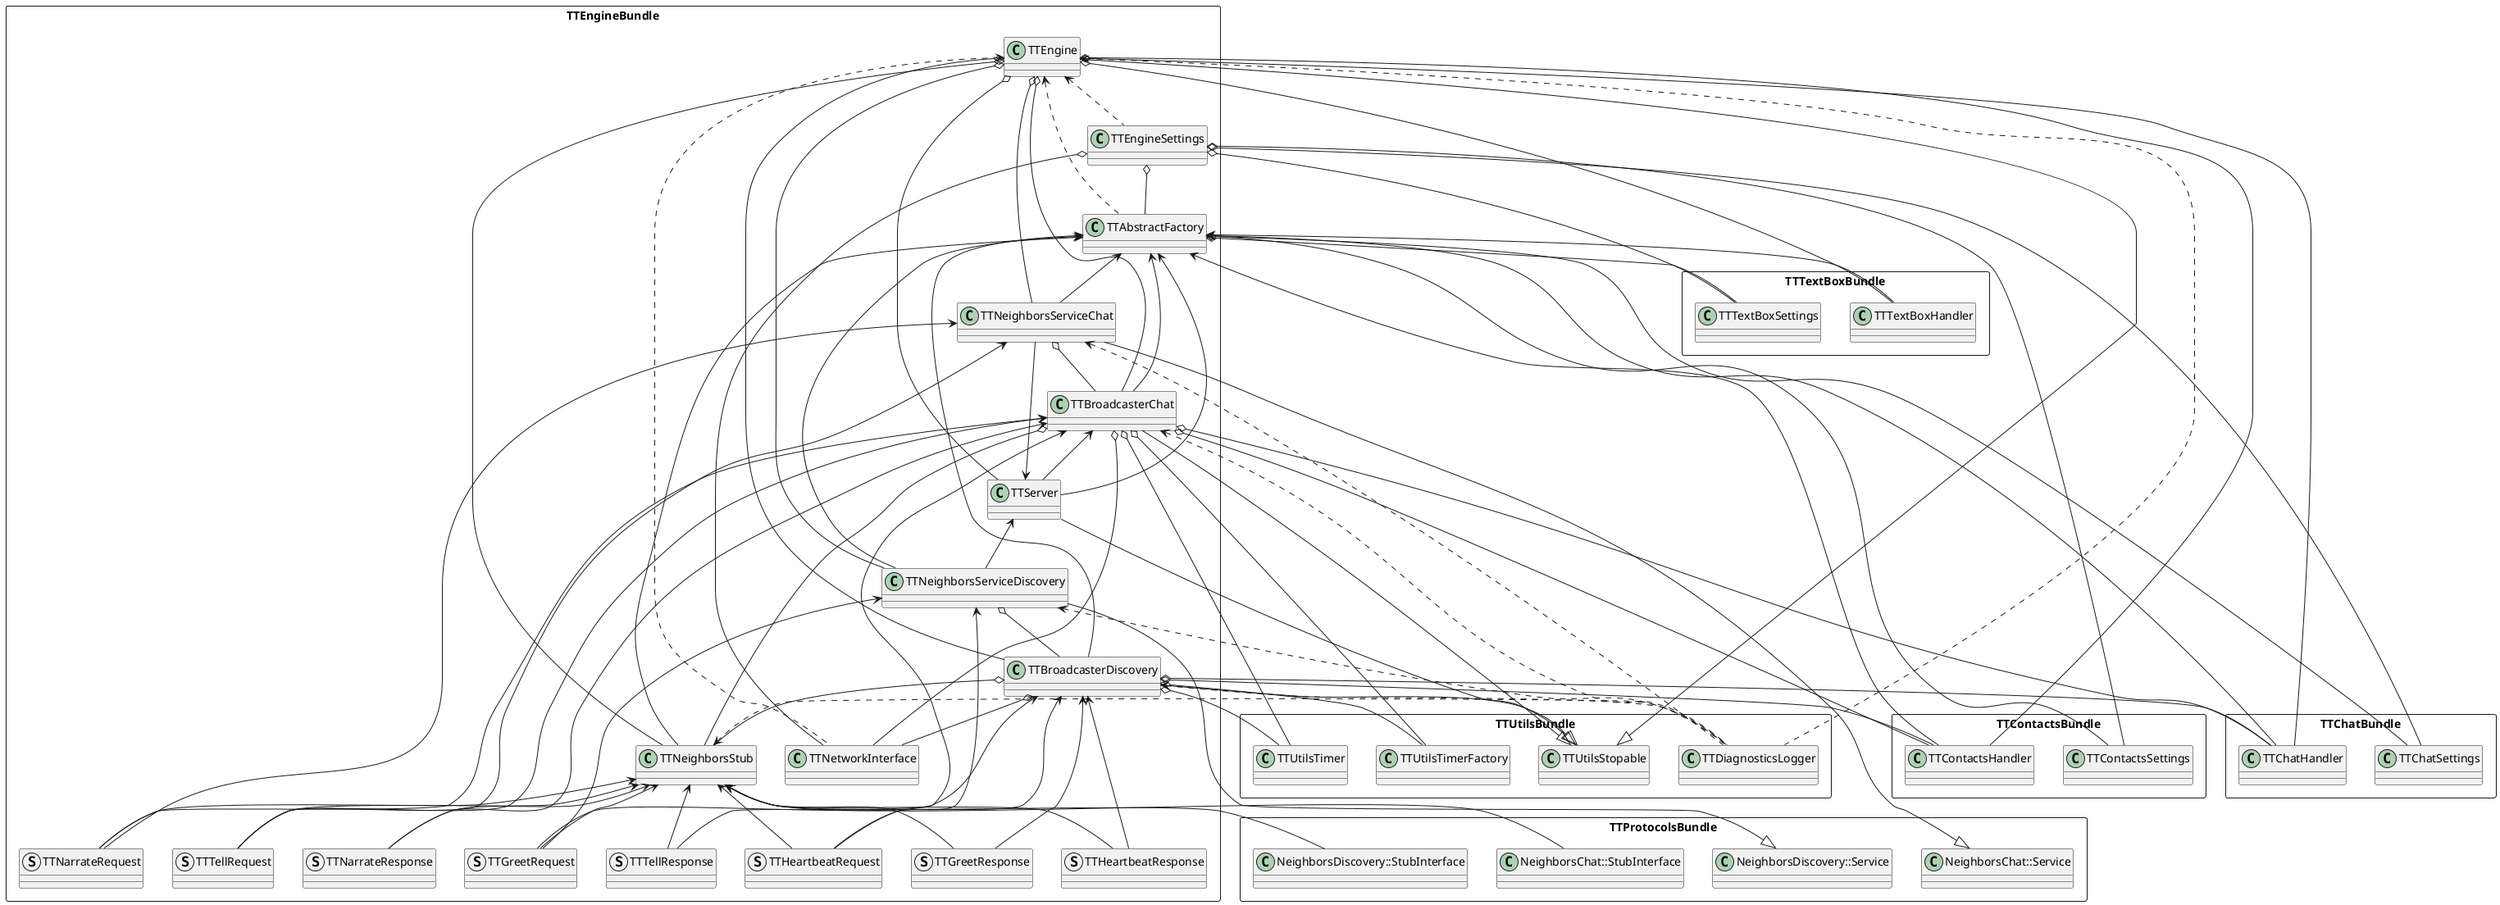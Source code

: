 @startuml

package TTEngineBundle <<Rectangle>> {
  class TTEngine
  class TTEngineSettings
  class TTNeighborsServiceChat
  class TTNeighborsServiceDiscovery
  class TTServer
  class TTNeighborsStub
  class TTBroadcasterChat
  class TTBroadcasterDiscovery
  class TTAbstractFactory
  struct TTTellRequest
  struct TTTellResponse
  struct TTNarrateRequest
  struct TTNarrateResponse
  struct TTGreetRequest
  struct TTGreetResponse
  struct TTHeartbeatRequest
  struct TTHeartbeatResponse
  class TTNetworkInterface
}

package TTProtocolsBundle <<Rectangle>> {
  class NeighborsChat::Service
  class NeighborsDiscovery::Service
  class NeighborsChat::StubInterface
  class NeighborsDiscovery::StubInterface
}

package TTContactsBundle <<Rectangle>> {
  class TTContactsHandler
  class TTContactsSettings
}

package TTChatBundle <<Rectangle>> {
  class TTChatHandler
  class TTChatSettings
}

package TTTextBoxBundle <<Rectangle>> {
  class TTTextBoxHandler
  class TTTextBoxSettings
}

package TTUtilsBundle <<Rectangle>> {
  class TTUtilsStopable
  class TTUtilsTimer
  class TTUtilsTimerFactory
  class TTDiagnosticsLogger
}

TTEngine --|> TTUtilsStopable
TTEngine o-- TTContactsHandler
TTEngine o-- TTChatHandler
TTEngine o-- TTTextBoxHandler
TTEngine o-- TTNeighborsServiceChat
TTEngine o-- TTNeighborsServiceDiscovery
TTEngine o-- TTServer
TTEngine o-- TTNeighborsStub
TTEngine o-- TTBroadcasterChat
TTEngine o-- TTBroadcasterDiscovery
TTEngine <.. TTEngineSettings
TTEngine <.. TTAbstractFactory
TTEngine <.. TTNetworkInterface
TTEngine <.. TTDiagnosticsLogger

TTEngineSettings o-- TTContactsSettings
TTEngineSettings o-- TTChatSettings
TTEngineSettings o-- TTTextBoxSettings
TTEngineSettings o-- TTAbstractFactory
TTEngineSettings o-- TTNetworkInterface

TTNeighborsServiceChat --|> NeighborsChat::Service
TTNeighborsServiceChat o-- TTBroadcasterChat
TTNeighborsServiceChat <-- TTTellRequest
TTNeighborsServiceChat <-- TTNarrateRequest
TTNeighborsServiceChat <.. TTDiagnosticsLogger

TTNeighborsServiceDiscovery --|> NeighborsDiscovery::Service
TTNeighborsServiceDiscovery o-- TTBroadcasterDiscovery
TTNeighborsServiceDiscovery <-- TTGreetRequest
TTNeighborsServiceDiscovery <-- TTHeartbeatRequest
TTNeighborsServiceDiscovery <.. TTDiagnosticsLogger

TTNeighborsStub <-- NeighborsChat::StubInterface
TTNeighborsStub <-- NeighborsDiscovery::StubInterface
TTNeighborsStub <-- TTTellRequest
TTNeighborsStub <-- TTTellResponse
TTNeighborsStub <-- TTNarrateRequest
TTNeighborsStub <-- TTNarrateResponse
TTNeighborsStub <-- TTGreetRequest
TTNeighborsStub <-- TTGreetResponse
TTNeighborsStub <-- TTHeartbeatRequest
TTNeighborsStub <-- TTHeartbeatResponse
TTNeighborsStub <.. TTDiagnosticsLogger

TTAbstractFactory o-- TTContactsSettings
TTAbstractFactory o-- TTChatSettings
TTAbstractFactory o-- TTTextBoxSettings
TTAbstractFactory <-- TTContactsHandler
TTAbstractFactory <-- TTChatHandler
TTAbstractFactory <-- TTTextBoxHandler
TTAbstractFactory <-- TTNeighborsStub
TTAbstractFactory <-- TTBroadcasterChat
TTAbstractFactory <-- TTBroadcasterDiscovery
TTAbstractFactory <-- TTNeighborsServiceChat
TTAbstractFactory <-- TTNeighborsServiceDiscovery
TTAbstractFactory <-- TTServer

TTServer --|> TTUtilsStopable
TTServer <-- TTNeighborsServiceChat
TTServer <-- TTNeighborsServiceDiscovery

TTBroadcasterChat --|> TTUtilsStopable
TTBroadcasterChat o-- TTContactsHandler
TTBroadcasterChat o-- TTChatHandler
TTBroadcasterChat o-- TTNeighborsStub
TTBroadcasterChat o-- TTNetworkInterface
TTBroadcasterChat <-- TTServer
TTBroadcasterChat <-- TTTellRequest
TTBroadcasterChat <-- TTTellResponse
TTBroadcasterChat <-- TTNarrateRequest
TTBroadcasterChat <-- TTNarrateResponse
TTBroadcasterChat o-- TTUtilsTimer
TTBroadcasterChat o-- TTUtilsTimerFactory
TTBroadcasterChat <.. TTDiagnosticsLogger

TTBroadcasterDiscovery --|> TTUtilsStopable
TTBroadcasterDiscovery o-- TTContactsHandler
TTBroadcasterDiscovery o-- TTChatHandler
TTBroadcasterDiscovery o-- TTNeighborsStub
TTBroadcasterDiscovery o-- TTNetworkInterface
TTBroadcasterDiscovery <-- TTGreetRequest
TTBroadcasterDiscovery <-- TTGreetResponse
TTBroadcasterDiscovery <-- TTHeartbeatRequest
TTBroadcasterDiscovery <-- TTHeartbeatResponse
TTBroadcasterDiscovery o-- TTUtilsTimer
TTBroadcasterDiscovery o-- TTUtilsTimerFactory
TTBroadcasterDiscovery <.. TTDiagnosticsLogger

@enduml
